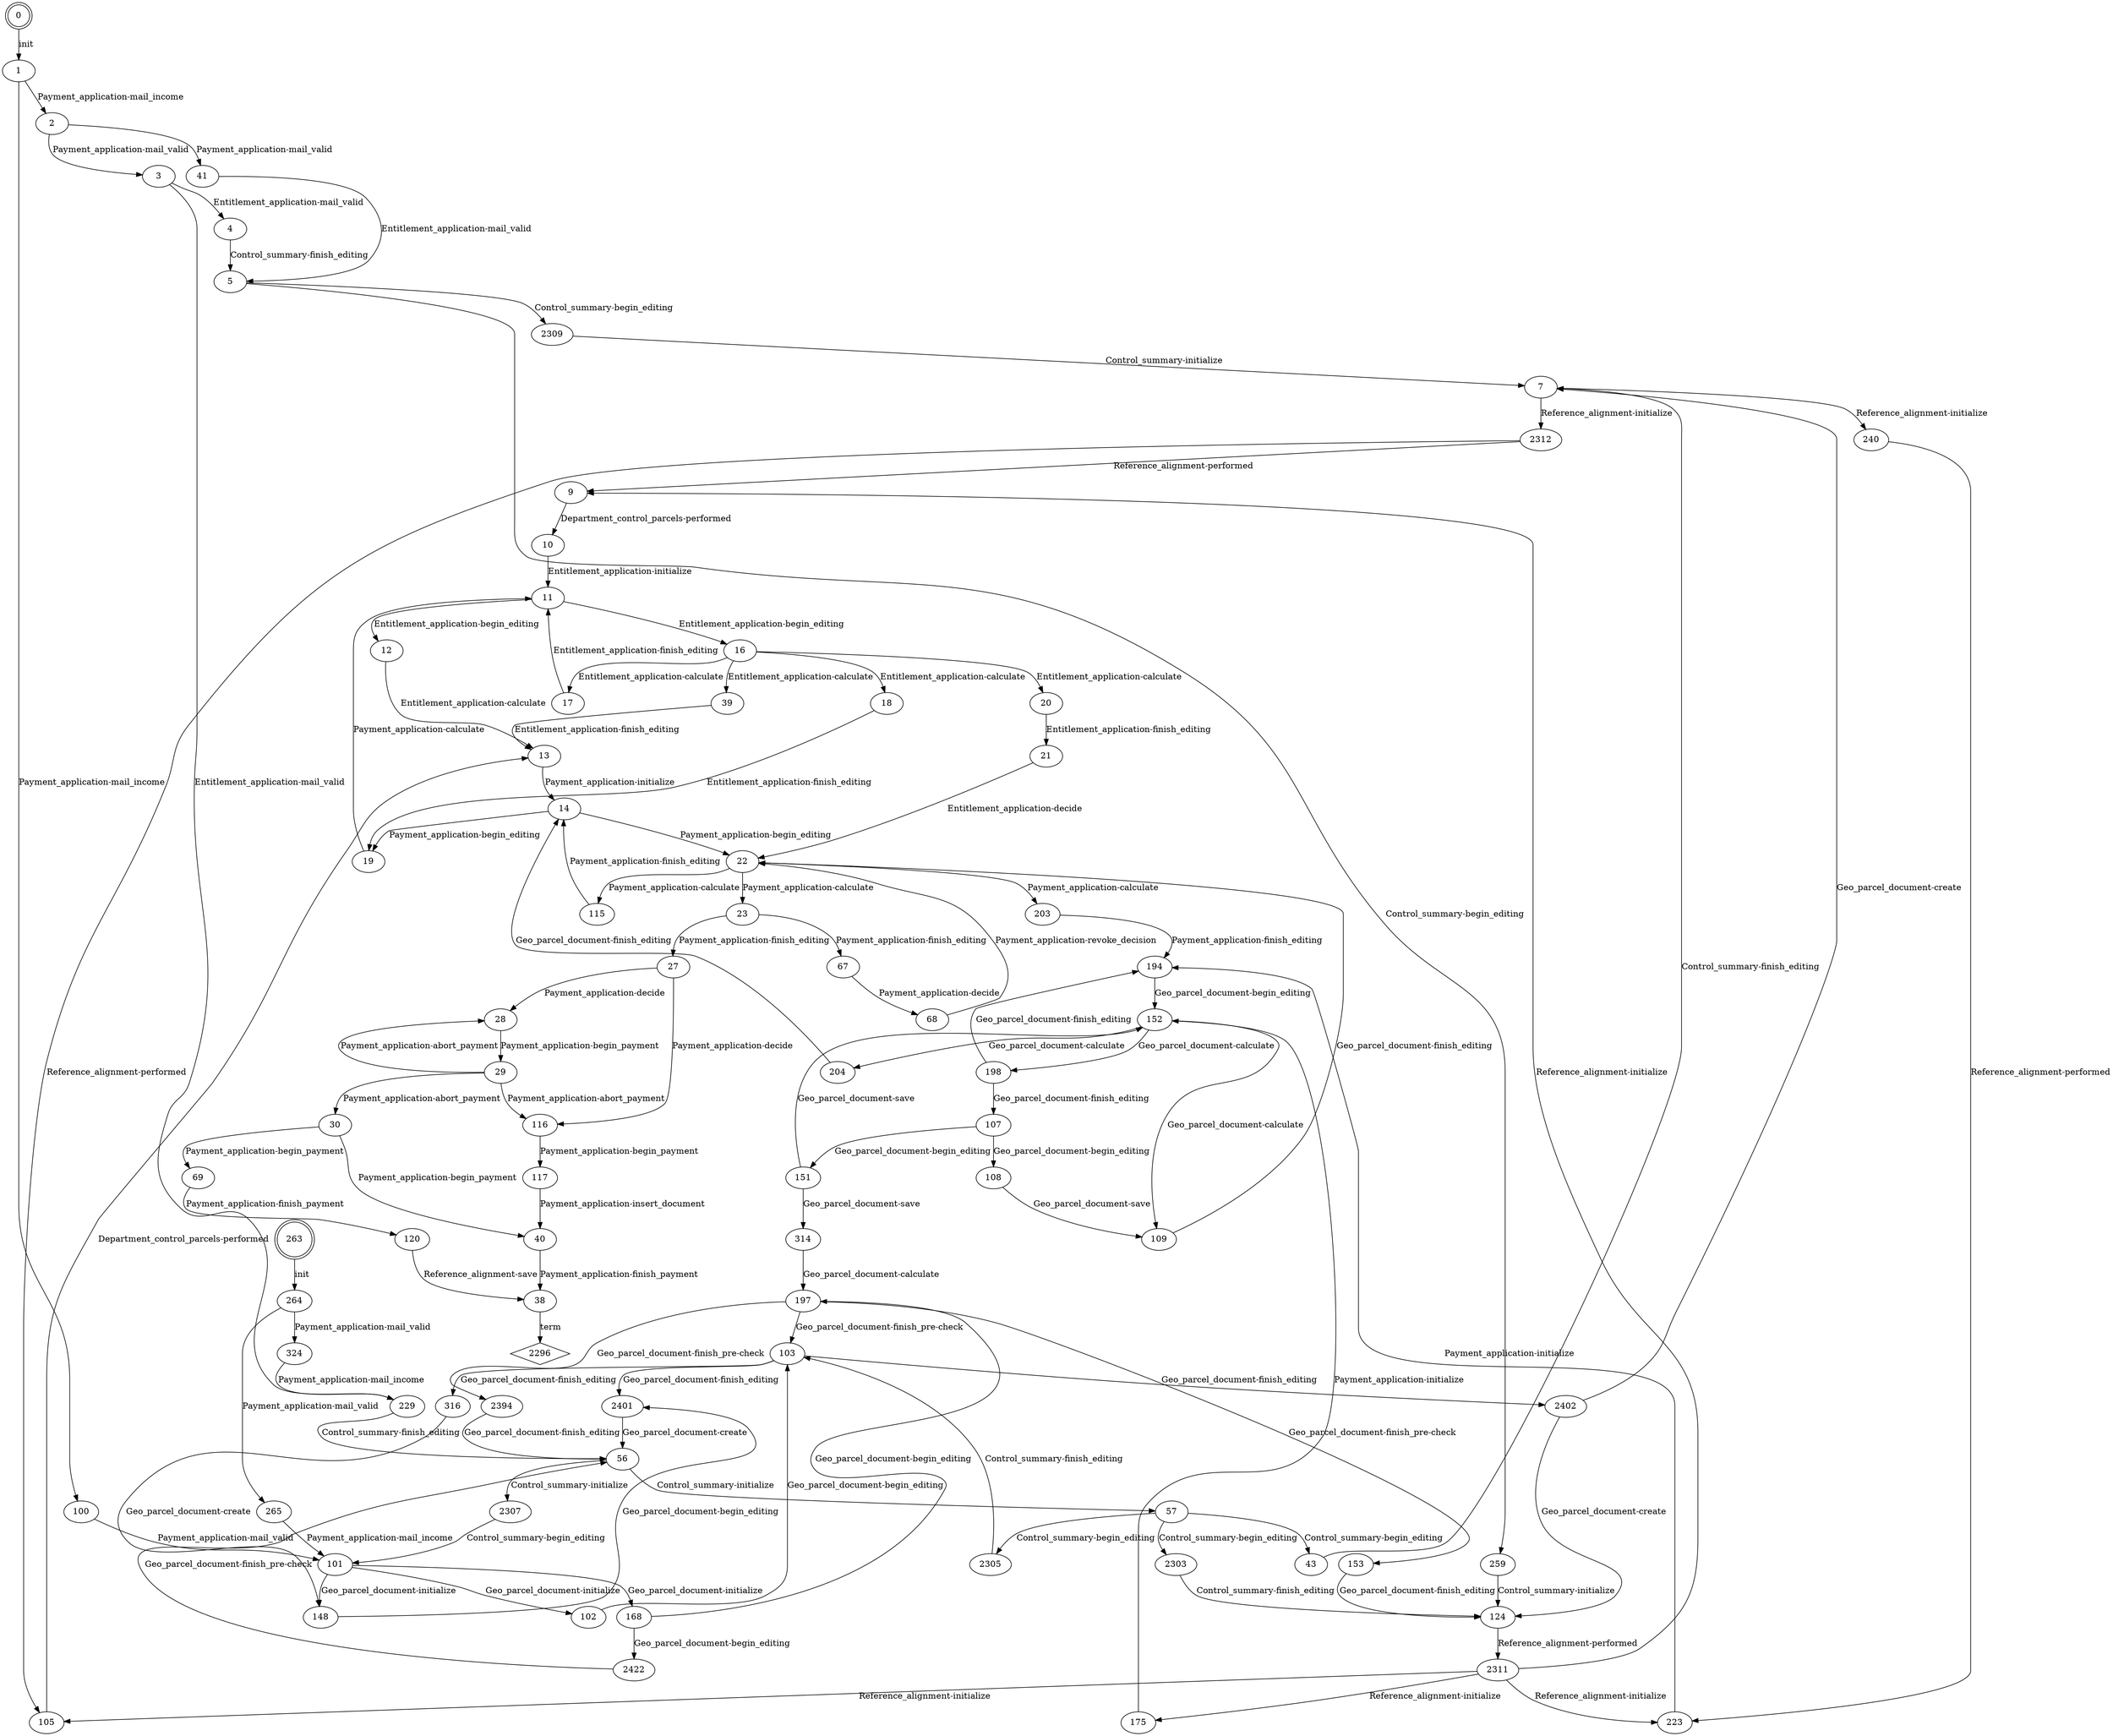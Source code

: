 strict digraph  {
0 [shape=doublecircle];
1;
2;
3;
4;
5;
2309;
7;
2312;
9;
10;
11;
12;
13;
14;
16;
17;
18;
19;
20;
21;
22;
23;
27;
28;
29;
30;
38;
39;
40;
41;
43;
56;
57;
67;
68;
69;
100;
101;
102;
103;
2401;
105;
107;
108;
109;
115;
116;
117;
120;
2307;
124;
2311;
148;
151;
152;
153;
168;
2303;
175;
194;
197;
198;
203;
204;
223;
2422;
229;
2402;
240;
2394;
2305;
259;
263 [shape=doublecircle];
264;
265;
314;
316;
324;
2296 [shape=diamond];
0 -> 1  [label=init, weight=34802];
1 -> 100  [label="Payment_application-mail_income", weight=21633];
1 -> 2  [label="Payment_application-mail_income", weight=12678];
2 -> 41  [label="Payment_application-mail_valid", weight=1584];
2 -> 3  [label="Payment_application-mail_valid", weight=10115];
3 -> 229  [label="Entitlement_application-mail_valid", weight=1302];
3 -> 4  [label="Entitlement_application-mail_valid", weight=8982];
4 -> 5  [label="Control_summary-finish_editing", weight=11076];
5 -> 259  [label="Control_summary-begin_editing", weight=6526];
5 -> 2309  [label="Control_summary-begin_editing", weight=3075];
2309 -> 7  [label="Control_summary-initialize", weight=2514];
7 -> 2312  [label="Reference_alignment-initialize", weight=8906];
7 -> 240  [label="Reference_alignment-initialize", weight=2891];
2312 -> 105  [label="Reference_alignment-performed", weight=3909];
2312 -> 9  [label="Reference_alignment-performed", weight=2842];
9 -> 10  [label="Department_control_parcels-performed", weight=7518];
10 -> 11  [label="Entitlement_application-initialize", weight=13670];
11 -> 12  [label="Entitlement_application-begin_editing", weight=3217];
11 -> 16  [label="Entitlement_application-begin_editing", weight=14586];
12 -> 13  [label="Entitlement_application-calculate", weight=2575];
13 -> 14  [label="Payment_application-initialize", weight=27368];
14 -> 22  [label="Payment_application-begin_editing", weight=28039];
14 -> 19  [label="Payment_application-begin_editing", weight=9906];
16 -> 39  [label="Entitlement_application-calculate", weight=8843];
16 -> 18  [label="Entitlement_application-calculate", weight=13311];
16 -> 17  [label="Entitlement_application-calculate", weight=13376];
16 -> 20  [label="Entitlement_application-calculate", weight=14902];
17 -> 11  [label="Entitlement_application-finish_editing", weight=13294];
18 -> 19  [label="Entitlement_application-finish_editing", weight=12498];
19 -> 11  [label="Payment_application-calculate", weight=14058];
20 -> 21  [label="Entitlement_application-finish_editing", weight=14606];
21 -> 22  [label="Entitlement_application-decide", weight=14576];
22 -> 115  [label="Payment_application-calculate", weight=24685];
22 -> 23  [label="Payment_application-calculate", weight=43685];
22 -> 203  [label="Payment_application-calculate", weight=13053];
23 -> 67  [label="Payment_application-finish_editing", weight=18706];
23 -> 27  [label="Payment_application-finish_editing", weight=41368];
27 -> 28  [label="Payment_application-decide", weight=24355];
27 -> 116  [label="Payment_application-decide", weight=18392];
28 -> 29  [label="Payment_application-begin_payment", weight=24644];
29 -> 116  [label="Payment_application-abort_payment", weight=11884];
29 -> 28  [label="Payment_application-abort_payment", weight=6428];
29 -> 30  [label="Payment_application-abort_payment", weight=13317];
30 -> 69  [label="Payment_application-begin_payment", weight=2843];
30 -> 40  [label="Payment_application-begin_payment", weight=9414];
38 -> 2296  [label=term, weight=43809];
39 -> 13  [label="Entitlement_application-finish_editing", weight=8485];
40 -> 38  [label="Payment_application-finish_payment", weight=35413];
41 -> 5  [label="Entitlement_application-mail_valid", weight=1357];
43 -> 7  [label="Control_summary-finish_editing", weight=5590];
56 -> 2307  [label="Control_summary-initialize", weight=4364];
56 -> 57  [label="Control_summary-initialize", weight=24956];
57 -> 43  [label="Control_summary-begin_editing", weight=4503];
57 -> 2303  [label="Control_summary-begin_editing", weight=7008];
57 -> 2305  [label="Control_summary-begin_editing", weight=6751];
67 -> 68  [label="Payment_application-decide", weight=18448];
68 -> 22  [label="Payment_application-revoke_decision", weight=18861];
69 -> 120  [label="Payment_application-finish_payment", weight=2159];
100 -> 101  [label="Payment_application-mail_valid", weight=22247];
101 -> 168  [label="Geo_parcel_document-initialize", weight=11019];
101 -> 148  [label="Geo_parcel_document-initialize", weight=5481];
101 -> 102  [label="Geo_parcel_document-initialize", weight=10328];
102 -> 103  [label="Geo_parcel_document-begin_editing", weight=10330];
103 -> 2401  [label="Geo_parcel_document-finish_editing", weight=9503];
103 -> 2402  [label="Geo_parcel_document-finish_editing", weight=5950];
103 -> 316  [label="Geo_parcel_document-finish_editing", weight=3461];
2401 -> 56  [label="Geo_parcel_document-create", weight=14698];
105 -> 13  [label="Department_control_parcels-performed", weight=11641];
107 -> 108  [label="Geo_parcel_document-begin_editing", weight=4181];
107 -> 151  [label="Geo_parcel_document-begin_editing", weight=4349];
108 -> 109  [label="Geo_parcel_document-save", weight=2096];
109 -> 22  [label="Geo_parcel_document-finish_editing", weight=5259];
115 -> 14  [label="Payment_application-finish_editing", weight=24593];
116 -> 117  [label="Payment_application-begin_payment", weight=28730];
117 -> 40  [label="Payment_application-insert_document", weight=25637];
120 -> 38  [label="Reference_alignment-save", weight=3503];
2307 -> 101  [label="Control_summary-begin_editing", weight=1518];
124 -> 2311  [label="Reference_alignment-performed", weight=25589];
2311 -> 105  [label="Reference_alignment-initialize", weight=4291];
2311 -> 9  [label="Reference_alignment-initialize", weight=3145];
2311 -> 223  [label="Reference_alignment-initialize", weight=6507];
2311 -> 175  [label="Reference_alignment-initialize", weight=2612];
148 -> 2401  [label="Geo_parcel_document-begin_editing", weight=4919];
151 -> 152  [label="Geo_parcel_document-save", weight=8302];
151 -> 314  [label="Geo_parcel_document-save", weight=2122];
152 -> 204  [label="Geo_parcel_document-calculate", weight=13723];
152 -> 198  [label="Geo_parcel_document-calculate", weight=14922];
152 -> 109  [label="Geo_parcel_document-calculate", weight=4976];
153 -> 124  [label="Geo_parcel_document-finish_editing", weight=4531];
168 -> 2422  [label="Geo_parcel_document-begin_editing", weight=6161];
168 -> 197  [label="Geo_parcel_document-begin_editing", weight=5725];
2303 -> 124  [label="Control_summary-finish_editing", weight=6802];
175 -> 152  [label="Payment_application-initialize", weight=4307];
194 -> 152  [label="Geo_parcel_document-begin_editing", weight=14460];
197 -> 2394  [label="Geo_parcel_document-finish_pre-check", weight=1420];
197 -> 153  [label="Geo_parcel_document-finish_pre-check", weight=1754];
197 -> 103  [label="Geo_parcel_document-finish_pre-check", weight=4378];
198 -> 194  [label="Geo_parcel_document-finish_editing", weight=14182];
198 -> 107  [label="Geo_parcel_document-finish_editing", weight=2615];
203 -> 194  [label="Payment_application-finish_editing", weight=12657];
204 -> 14  [label="Geo_parcel_document-finish_editing", weight=14174];
223 -> 194  [label="Payment_application-initialize", weight=9185];
2422 -> 56  [label="Geo_parcel_document-finish_pre-check", weight=5502];
229 -> 56  [label="Control_summary-finish_editing", weight=4659];
2402 -> 124  [label="Geo_parcel_document-create", weight=5096];
2402 -> 7  [label="Geo_parcel_document-create", weight=2175];
240 -> 223  [label="Reference_alignment-performed", weight=1712];
2394 -> 56  [label="Geo_parcel_document-finish_editing", weight=1468];
2305 -> 103  [label="Control_summary-finish_editing", weight=5925];
259 -> 124  [label="Control_summary-initialize", weight=6745];
263 -> 264  [label=init, weight=6053];
264 -> 265  [label="Payment_application-mail_valid", weight=4466];
264 -> 324  [label="Payment_application-mail_valid", weight=1277];
265 -> 101  [label="Payment_application-mail_income", weight=4502];
314 -> 197  [label="Geo_parcel_document-calculate", weight=2153];
316 -> 148  [label="Geo_parcel_document-create", weight=2311];
324 -> 229  [label="Payment_application-mail_income", weight=1268];
}

